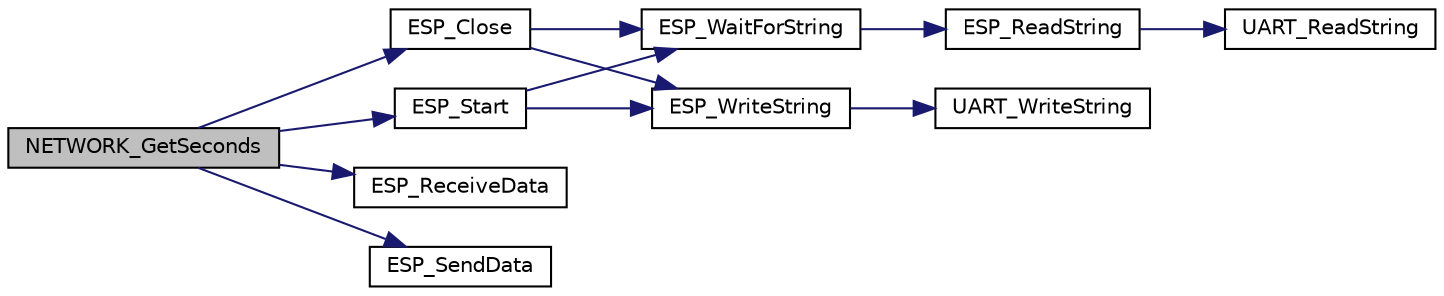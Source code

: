 digraph "NETWORK_GetSeconds"
{
 // LATEX_PDF_SIZE
  edge [fontname="Helvetica",fontsize="10",labelfontname="Helvetica",labelfontsize="10"];
  node [fontname="Helvetica",fontsize="10",shape=record];
  rankdir="LR";
  Node1 [label="NETWORK_GetSeconds",height=0.2,width=0.4,color="black", fillcolor="grey75", style="filled", fontcolor="black",tooltip="Get current time seconds."];
  Node1 -> Node2 [color="midnightblue",fontsize="10",style="solid",fontname="Helvetica"];
  Node2 [label="ESP_Close",height=0.2,width=0.4,color="black", fillcolor="white", style="filled",URL="$dd/d79/group__ESP__Public__Functions.html#ga609110c0808eea44e7958bb65840ccd1",tooltip="Close current connection."];
  Node2 -> Node3 [color="midnightblue",fontsize="10",style="solid",fontname="Helvetica"];
  Node3 [label="ESP_WaitForString",height=0.2,width=0.4,color="black", fillcolor="white", style="filled",URL="$dd/d79/group__ESP__Public__Functions.html#gaaa031656f1467f8d302b17349822fd6c",tooltip="Wait for ESP to meet one of a certain amount of string responses."];
  Node3 -> Node4 [color="midnightblue",fontsize="10",style="solid",fontname="Helvetica"];
  Node4 [label="ESP_ReadString",height=0.2,width=0.4,color="black", fillcolor="white", style="filled",URL="$dd/d79/group__ESP__Public__Functions.html#gab3ac3e22bd5d3af617d024763c4b4843",tooltip="Receive AT string response."];
  Node4 -> Node5 [color="midnightblue",fontsize="10",style="solid",fontname="Helvetica"];
  Node5 [label="UART_ReadString",height=0.2,width=0.4,color="black", fillcolor="white", style="filled",URL="$d8/d63/group__UART__Public__Functions.html#ga39f2fc334213dfb77bcac2a1bbe63dc8",tooltip="Read String from RX FIFO."];
  Node2 -> Node6 [color="midnightblue",fontsize="10",style="solid",fontname="Helvetica"];
  Node6 [label="ESP_WriteString",height=0.2,width=0.4,color="black", fillcolor="white", style="filled",URL="$dd/d79/group__ESP__Public__Functions.html#ga01e79db46c954dbb88aae6ce6e2b20d9",tooltip="Send AT string."];
  Node6 -> Node7 [color="midnightblue",fontsize="10",style="solid",fontname="Helvetica"];
  Node7 [label="UART_WriteString",height=0.2,width=0.4,color="black", fillcolor="white", style="filled",URL="$d8/d63/group__UART__Public__Functions.html#ga116b2755b0c29a93ba7d67b5a9566f2e",tooltip="Write String to TX FIFO."];
  Node1 -> Node8 [color="midnightblue",fontsize="10",style="solid",fontname="Helvetica"];
  Node8 [label="ESP_ReceiveData",height=0.2,width=0.4,color="black", fillcolor="white", style="filled",URL="$dd/d79/group__ESP__Public__Functions.html#ga6dc804698eb4e9a281f1a09a3d6d0e1c",tooltip="Receive data over connection. Waits for +IPD and reads data until max_len is met or data ends...."];
  Node1 -> Node9 [color="midnightblue",fontsize="10",style="solid",fontname="Helvetica"];
  Node9 [label="ESP_SendData",height=0.2,width=0.4,color="black", fillcolor="white", style="filled",URL="$dd/d79/group__ESP__Public__Functions.html#gaa8a0b6944c5c2cd349c397c2360371bd",tooltip="Send data over connection."];
  Node1 -> Node10 [color="midnightblue",fontsize="10",style="solid",fontname="Helvetica"];
  Node10 [label="ESP_Start",height=0.2,width=0.4,color="black", fillcolor="white", style="filled",URL="$dd/d79/group__ESP__Public__Functions.html#ga653cdd000b0859b278c68dc90e64f7d4",tooltip="Open a TCP or UDP connection."];
  Node10 -> Node3 [color="midnightblue",fontsize="10",style="solid",fontname="Helvetica"];
  Node10 -> Node6 [color="midnightblue",fontsize="10",style="solid",fontname="Helvetica"];
}
